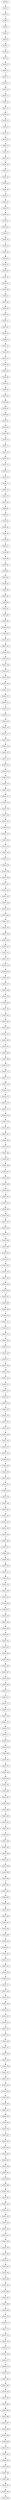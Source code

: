 digraph G {
test93_0->test93_1;
test93_1->test93_2;
test93_2->test93_3;
test93_3->test93_4;
test93_4->test93_5;
test93_5->test93_6;
test93_6->test93_7;
test93_7->test93_8;
test93_8->test93_9;
test93_9->test93_10;
test93_10->test93_11;
test93_11->test93_12;
test93_12->test93_13;
test93_13->test93_14;
test93_14->test93_15;
test93_15->test93_16;
test93_16->test93_17;
test93_17->test93_18;
test93_18->test93_19;
test93_19->test93_20;
test93_20->test93_21;
test93_21->test93_22;
test93_22->test93_23;
test93_23->test93_24;
test93_24->test93_25;
test93_25->test93_26;
test93_26->test93_27;
test93_27->test93_28;
test93_28->test93_29;
test93_29->test93_30;
test93_30->test93_31;
test93_31->test93_32;
test93_32->test93_33;
test93_33->test93_34;
test93_34->test93_35;
test93_35->test93_36;
test93_36->test93_37;
test93_37->test93_38;
test93_38->test93_39;
test93_39->test93_40;
test93_40->test93_41;
test93_41->test93_42;
test93_42->test93_43;
test93_43->test93_44;
test93_44->test93_45;
test93_45->test93_46;
test93_46->test93_47;
test93_47->test93_48;
test93_48->test93_49;
test93_49->test93_50;
test93_50->test93_51;
test93_51->test93_52;
test93_52->test93_53;
test93_53->test93_54;
test93_54->test93_55;
test93_55->test93_56;
test93_56->test93_57;
test93_57->test93_58;
test93_58->test93_59;
test93_59->test93_60;
test93_60->test93_61;
test93_61->test93_62;
test93_62->test93_63;
test93_63->test93_64;
test93_64->test93_65;
test93_65->test93_66;
test93_66->test93_67;
test93_67->test93_68;
test93_68->test93_69;
test93_69->test93_70;
test93_70->test93_71;
test93_71->test93_72;
test93_72->test93_73;
test93_73->test93_74;
test93_74->test93_75;
test93_75->test93_76;
test93_76->test93_77;
test93_77->test93_78;
test93_78->test93_79;
test93_79->test93_80;
test93_80->test93_81;
test93_81->test93_82;
test93_82->test93_83;
test93_83->test93_84;
test93_84->test93_85;
test93_85->test93_86;
test93_86->test93_87;
test93_87->test93_88;
test93_88->test93_89;
test93_89->test93_90;
test93_90->test93_91;
test93_91->test93_92;
test93_92->test93_93;
test93_93->test93_94;
test93_94->test93_95;
test93_95->test93_96;
test93_96->test93_97;
test93_97->test93_98;
test93_98->test93_99;
test93_99->test93_100;
test93_100->test93_101;
test93_101->test93_102;
test93_102->test93_103;
test93_103->test93_104;
test93_104->test93_105;
test93_105->test93_106;
test93_106->test93_107;
test93_107->test93_108;
test93_108->test93_109;
test93_109->test93_110;
test93_110->test93_111;
test93_111->test93_112;
test93_112->test93_113;
test93_113->test93_114;
test93_114->test93_115;
test93_115->test93_116;
test93_116->test93_117;
test93_117->test93_118;
test93_118->test93_119;
test93_119->test93_120;
test93_120->test93_121;
test93_121->test93_122;
test93_122->test93_123;
test93_123->test93_124;
test93_124->test93_125;
test93_125->test93_126;
test93_126->test93_127;
test93_127->test93_128;
test93_128->test93_129;
test93_129->test93_130;
test93_130->test93_131;
test93_131->test93_132;
test93_132->test93_133;
test93_133->test93_134;
test93_134->test93_135;
test93_135->test93_136;
test93_136->test93_137;
test93_137->test93_138;
test93_138->test93_139;
test93_139->test93_140;
test93_140->test93_141;
test93_141->test93_142;
test93_142->test93_143;
test93_143->test93_144;
test93_144->test93_145;
test93_145->test93_146;
test93_146->test93_147;
test93_147->test93_148;
test93_148->test93_149;
test93_149->test93_150;
test93_150->test93_151;
test93_151->test93_152;
test93_152->test93_153;
test93_153->test93_154;
test93_154->test93_155;
test93_155->test93_156;
test93_156->test93_157;
test93_157->test93_158;
test93_158->test93_159;
test93_159->test93_160;
test93_160->test93_161;
test93_161->test93_162;
test93_162->test93_163;
test93_163->test93_164;
test93_164->test93_165;
test93_165->test93_166;
test93_166->test93_167;
test93_167->test93_168;
test93_168->test93_169;
test93_169->test93_170;
test93_170->test93_171;
test93_171->test93_172;
test93_172->test93_173;
test93_173->test93_174;
test93_174->test93_175;
test93_175->test93_176;
test93_176->test93_177;
test93_177->test93_178;
test93_178->test93_179;
test93_179->test93_180;
test93_180->test93_181;
test93_181->test93_182;
test93_182->test93_183;
test93_183->test93_184;
test93_184->test93_185;
test93_185->test93_186;
test93_186->test93_187;
test93_187->test93_188;
test93_188->test93_189;
test93_189->test93_190;
test93_190->test93_191;
test93_191->test93_192;
test93_192->test93_193;
test93_193->test93_194;
test93_194->test93_195;
test93_195->test93_196;
test93_196->test93_197;
test93_197->test93_198;
test93_198->test93_199;
test93_199->test93_200;
test93_200->test93_201;
test93_201->test93_202;
test93_202->test93_203;
test93_203->test93_204;
test93_204->test93_205;
test93_205->test93_206;
test93_206->test93_207;
test93_207->test93_208;
test93_208->test93_209;
test93_209->test93_210;
test93_210->test93_211;
test93_211->test93_212;
test93_212->test93_213;
test93_213->test93_214;
test93_214->test93_215;
test93_215->test93_216;
test93_216->test93_217;
test93_217->test93_218;
test93_218->test93_219;
test93_219->test93_220;
test93_220->test93_221;
test93_221->test93_222;
test93_222->test93_223;
test93_223->test93_224;
test93_224->test93_225;
test93_225->test93_226;
test93_226->test93_227;
test93_227->test93_228;
test93_228->test93_229;
test93_229->test93_230;
test93_230->test93_231;
test93_231->test93_232;
test93_232->test93_233;
test93_233->test93_234;
test93_234->test93_235;
test93_235->test93_236;
test93_236->test93_237;
test93_237->test93_238;
test93_238->test93_239;
test93_239->test93_240;
test93_240->test93_241;
test93_241->test93_242;
test93_242->test93_243;
test93_243->test93_244;
test93_244->test93_245;
test93_245->test93_246;
test93_246->test93_247;
test93_247->test93_248;
test93_248->test93_249;
test93_249->test93_250;
test93_250->test93_251;
test93_251->test93_252;
test93_252->test93_253;
test93_253->test93_254;
test93_254->test93_255;
test93_255->test93_256;
test93_256->test93_257;
test93_257->test93_258;
test93_258->test93_259;
test93_259->test93_260;
test93_260->test93_261;
test93_261->test93_262;
test93_262->test93_263;
test93_263->test93_264;
test93_264->test93_265;
test93_265->test93_266;
test93_266->test93_267;
test93_267->test93_268;
test93_268->test93_269;
test93_269->test93_270;
test93_270->test93_271;
test93_271->test93_272;
test93_272->test93_273;
test93_273->test93_274;
test93_274->test93_275;
test93_275->test93_276;
test93_276->test93_277;
test93_277->test93_278;
test93_278->test93_279;
test93_279->test93_280;
test93_280->test93_281;
test93_281->test93_282;
test93_282->test93_283;
test93_283->test93_284;
test93_284->test93_285;
test93_285->test93_286;
test93_286->test93_287;
test93_287->test93_288;
test93_288->test93_289;
test93_289->test93_290;
test93_290->test93_291;
test93_291->test93_292;
test93_292->test93_293;
test93_293->test93_294;
test93_294->test93_295;
test93_295->test93_296;
test93_296->test93_297;
test93_297->test93_298;
test93_298->test93_299;
test93_299->test93_300;
test93_300->test93_301;
test93_301->test93_302;
test93_302->test93_303;
test93_303->test93_304;
test93_304->test93_305;
test93_305->test93_306;
test93_306->test93_307;
test93_307->test93_308;
test93_308->test93_309;
test93_309->test93_310;
test93_310->test93_311;
test93_311->test93_312;
test93_312->test93_313;
test93_313->test93_314;
test93_314->test93_315;
test93_315->test93_316;
test93_316->test93_317;
test93_317->test93_318;
test93_318->test93_319;
test93_319->test93_320;
test93_320->test93_321;
test93_321->test93_322;
test93_322->test93_323;
test93_323->test93_324;
test93_324->test93_325;
test93_325->test93_326;
test93_326->test93_327;
test93_327->test93_328;
test93_328->test93_329;
test93_329->test93_330;
test93_330->test93_331;
test93_331->test93_332;
test93_332->test93_333;
test93_333->test93_334;
test93_334->test93_335;
test93_335->test93_336;
test93_336->test93_337;
test93_337->test93_338;
test93_338->test93_339;
test93_339->test93_340;
test93_340->test93_341;
test93_341->test93_342;
test93_342->test93_343;
test93_343->test93_344;
test93_344->test93_345;
test93_345->test93_346;
test93_346->test93_347;
test93_347->test93_348;
test93_348->test93_349;
test93_349->test93_350;
test93_350->test93_351;
test93_351->test93_352;
test93_352->test93_353;
test93_353->test93_354;
test93_354->test93_355;
test93_355->test93_356;
test93_356->test93_357;
test93_357->test93_358;
test93_358->test93_359;
test93_359->test93_360;
test93_360->test93_361;
test93_361->test93_362;
test93_362->test93_363;
test93_363->test93_364;
test93_364->test93_365;
test93_365->test93_366;
test93_366->test93_367;
test93_367->test93_368;
test93_368->test93_369;
test93_369->test93_370;
test93_370->test93_371;
test93_371->test93_372;
test93_372->test93_373;
test93_373->test93_374;
test93_374->test93_375;
test93_375->test93_376;
test93_376->test93_377;
test93_377->test93_378;
test93_378->test93_379;
test93_379->test93_380;
test93_380->test93_381;
test93_381->test93_382;
test93_382->test93_383;
test93_383->test93_384;
test93_384->test93_385;
test93_385->test93_386;
test93_386->test93_387;
test93_387->test93_388;
test93_388->test93_389;
test93_389->test93_390;
test93_390->test93_391;
test93_391->test93_392;
test93_392->test93_393;
test93_393->test93_394;
test93_394->test93_395;
test93_395->test93_396;
test93_396->test93_397;
test93_397->test93_398;
test93_398->test93_399;

}
